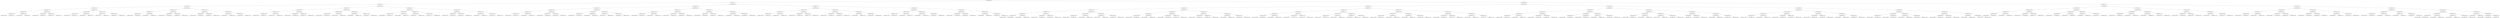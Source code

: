 digraph G{
1850789448 [label="Node{data=[5002, 5002]}"]
1850789448 -> 994411465
994411465 [label="Node{data=[4275, 4275]}"]
994411465 -> 2138486300
2138486300 [label="Node{data=[2372, 2372]}"]
2138486300 -> 1696228114
1696228114 [label="Node{data=[2283, 2283]}"]
1696228114 -> 231785335
231785335 [label="Node{data=[1915, 1915]}"]
231785335 -> 446448335
446448335 [label="Node{data=[1907, 1907]}"]
446448335 -> 1343275478
1343275478 [label="Node{data=[1903, 1903]}"]
1343275478 -> 1722034741
1722034741 [label="Node{data=[1547, 1547]}"]
1722034741 -> 1835308781
1835308781 [label="Node{data=[1239, 1239]}"]
1722034741 -> 362163124
362163124 [label="Node{data=[1551, 1551]}"]
1343275478 -> 1138640545
1138640545 [label="Node{data=[1905, 1905]}"]
1138640545 -> 74201453
74201453 [label="Node{data=[1904, 1904]}"]
1138640545 -> 1307972851
1307972851 [label="Node{data=[1906, 1906]}"]
446448335 -> 1771658610
1771658610 [label="Node{data=[1911, 1911]}"]
1771658610 -> 1489233326
1489233326 [label="Node{data=[1909, 1909]}"]
1489233326 -> 1023481994
1023481994 [label="Node{data=[1908, 1908]}"]
1489233326 -> 1085129301
1085129301 [label="Node{data=[1910, 1910]}"]
1771658610 -> 1677485567
1677485567 [label="Node{data=[1913, 1913]}"]
1677485567 -> 609551035
609551035 [label="Node{data=[1912, 1912]}"]
1677485567 -> 296066035
296066035 [label="Node{data=[1914, 1914]}"]
231785335 -> 1068784888
1068784888 [label="Node{data=[2275, 2275]}"]
1068784888 -> 1063720300
1063720300 [label="Node{data=[2193, 2193]}"]
1063720300 -> 858491105
858491105 [label="Node{data=[1920, 1920]}"]
858491105 -> 250410868
250410868 [label="Node{data=[1916, 1916]}"]
858491105 -> 321006029
321006029 [label="Node{data=[2176, 2176]}"]
1063720300 -> 350851760
350851760 [label="Node{data=[2273, 2273]}"]
350851760 -> 2078964812
2078964812 [label="Node{data=[2244, 2244]}"]
350851760 -> 307524370
307524370 [label="Node{data=[2274, 2274]}"]
1068784888 -> 272256212
272256212 [label="Node{data=[2279, 2279]}"]
272256212 -> 1209938033
1209938033 [label="Node{data=[2277, 2277]}"]
1209938033 -> 1614691618
1614691618 [label="Node{data=[2276, 2276]}"]
1209938033 -> 1371737812
1371737812 [label="Node{data=[2278, 2278]}"]
272256212 -> 333292756
333292756 [label="Node{data=[2281, 2281]}"]
333292756 -> 712610662
712610662 [label="Node{data=[2280, 2280]}"]
333292756 -> 1002404902
1002404902 [label="Node{data=[2282, 2282]}"]
1696228114 -> 1925410859
1925410859 [label="Node{data=[2333, 2333]}"]
1925410859 -> 205947299
205947299 [label="Node{data=[2291, 2291]}"]
205947299 -> 1791148526
1791148526 [label="Node{data=[2287, 2287]}"]
1791148526 -> 719118044
719118044 [label="Node{data=[2285, 2285]}"]
719118044 -> 1140306308
1140306308 [label="Node{data=[2284, 2284]}"]
719118044 -> 2072275904
2072275904 [label="Node{data=[2286, 2286]}"]
1791148526 -> 120920303
120920303 [label="Node{data=[2289, 2289]}"]
120920303 -> 1272122603
1272122603 [label="Node{data=[2288, 2288]}"]
120920303 -> 894893956
894893956 [label="Node{data=[2290, 2290]}"]
205947299 -> 1842628741
1842628741 [label="Node{data=[2295, 2295]}"]
1842628741 -> 1116329904
1116329904 [label="Node{data=[2293, 2293]}"]
1116329904 -> 292433758
292433758 [label="Node{data=[2292, 2292]}"]
1116329904 -> 323373096
323373096 [label="Node{data=[2294, 2294]}"]
1842628741 -> 1545190053
1545190053 [label="Node{data=[2331, 2331]}"]
1545190053 -> 1352778433
1352778433 [label="Node{data=[2296, 2296]}"]
1545190053 -> 810877780
810877780 [label="Node{data=[2332, 2332]}"]
1925410859 -> 292756094
292756094 [label="Node{data=[2341, 2341]}"]
292756094 -> 11425383
11425383 [label="Node{data=[2337, 2337]}"]
11425383 -> 1581726585
1581726585 [label="Node{data=[2335, 2335]}"]
1581726585 -> 1175505990
1175505990 [label="Node{data=[2334, 2334]}"]
1581726585 -> 1337564688
1337564688 [label="Node{data=[2336, 2336]}"]
11425383 -> 1029108974
1029108974 [label="Node{data=[2339, 2339]}"]
1029108974 -> 1512938702
1512938702 [label="Node{data=[2338, 2338]}"]
1029108974 -> 438241585
438241585 [label="Node{data=[2340, 2340]}"]
292756094 -> 425020796
425020796 [label="Node{data=[2345, 2345]}"]
425020796 -> 321792828
321792828 [label="Node{data=[2343, 2343]}"]
321792828 -> 626200187
626200187 [label="Node{data=[2342, 2342]}"]
321792828 -> 1197985121
1197985121 [label="Node{data=[2344, 2344]}"]
425020796 -> 1953121884
1953121884 [label="Node{data=[2347, 2347]}"]
1953121884 -> 377480230
377480230 [label="Node{data=[2346, 2346]}"]
1953121884 -> 727842884
727842884 [label="Node{data=[2371, 2371]}"]
2138486300 -> 1385684108
1385684108 [label="Node{data=[2562, 2562]}"]
1385684108 -> 1953048612
1953048612 [label="Node{data=[2456, 2456]}"]
1953048612 -> 492747867
492747867 [label="Node{data=[2380, 2380]}"]
492747867 -> 646311828
646311828 [label="Node{data=[2376, 2376]}"]
646311828 -> 1243227252
1243227252 [label="Node{data=[2374, 2374]}"]
1243227252 -> 2005867803
2005867803 [label="Node{data=[2373, 2373]}"]
1243227252 -> 526109653
526109653 [label="Node{data=[2375, 2375]}"]
646311828 -> 380337893
380337893 [label="Node{data=[2378, 2378]}"]
380337893 -> 227131840
227131840 [label="Node{data=[2377, 2377]}"]
380337893 -> 48325295
48325295 [label="Node{data=[2379, 2379]}"]
492747867 -> 1126499397
1126499397 [label="Node{data=[2384, 2384]}"]
1126499397 -> 238294674
238294674 [label="Node{data=[2382, 2382]}"]
238294674 -> 1307590997
1307590997 [label="Node{data=[2381, 2381]}"]
238294674 -> 1141749342
1141749342 [label="Node{data=[2383, 2383]}"]
1126499397 -> 803308982
803308982 [label="Node{data=[2435, 2435]}"]
803308982 -> 21988958
21988958 [label="Node{data=[2419, 2419]}"]
803308982 -> 1325045195
1325045195 [label="Node{data=[2440, 2440]}"]
1953048612 -> 1743545612
1743545612 [label="Node{data=[2464, 2464]}"]
1743545612 -> 1141080178
1141080178 [label="Node{data=[2460, 2460]}"]
1141080178 -> 956535770
956535770 [label="Node{data=[2458, 2458]}"]
956535770 -> 600645116
600645116 [label="Node{data=[2457, 2457]}"]
956535770 -> 663607436
663607436 [label="Node{data=[2459, 2459]}"]
1141080178 -> 2136333343
2136333343 [label="Node{data=[2462, 2462]}"]
2136333343 -> 1517096300
1517096300 [label="Node{data=[2461, 2461]}"]
2136333343 -> 285526304
285526304 [label="Node{data=[2463, 2463]}"]
1743545612 -> 1485056564
1485056564 [label="Node{data=[2468, 2468]}"]
1485056564 -> 165720095
165720095 [label="Node{data=[2466, 2466]}"]
165720095 -> 995412514
995412514 [label="Node{data=[2465, 2465]}"]
165720095 -> 212748705
212748705 [label="Node{data=[2467, 2467]}"]
1485056564 -> 1963067274
1963067274 [label="Node{data=[2471, 2471]}"]
1963067274 -> 2045653373
2045653373 [label="Node{data=[2469, 2469]}"]
1963067274 -> 1685512632
1685512632 [label="Node{data=[2538, 2538]}"]
1385684108 -> 443244502
443244502 [label="Node{data=[4140, 4140]}"]
443244502 -> 2142254406
2142254406 [label="Node{data=[2706, 2706]}"]
2142254406 -> 2011010580
2011010580 [label="Node{data=[2702, 2702]}"]
2011010580 -> 620089974
620089974 [label="Node{data=[2700, 2700]}"]
620089974 -> 1679867089
1679867089 [label="Node{data=[2699, 2699]}"]
620089974 -> 440712982
440712982 [label="Node{data=[2701, 2701]}"]
2011010580 -> 20117372
20117372 [label="Node{data=[2704, 2704]}"]
20117372 -> 190767950
190767950 [label="Node{data=[2703, 2703]}"]
20117372 -> 1786314944
1786314944 [label="Node{data=[2705, 2705]}"]
2142254406 -> 1434107542
1434107542 [label="Node{data=[2710, 2710]}"]
1434107542 -> 1139096146
1139096146 [label="Node{data=[2708, 2708]}"]
1139096146 -> 1071511027
1071511027 [label="Node{data=[2707, 2707]}"]
1139096146 -> 486579656
486579656 [label="Node{data=[2709, 2709]}"]
1434107542 -> 495853296
495853296 [label="Node{data=[3932, 3932]}"]
495853296 -> 2001961145
2001961145 [label="Node{data=[2711, 2711]}"]
495853296 -> 661750221
661750221 [label="Node{data=[3955, 3955]}"]
443244502 -> 1049011766
1049011766 [label="Node{data=[4267, 4267]}"]
1049011766 -> 1402099336
1402099336 [label="Node{data=[4263, 4263]}"]
1402099336 -> 951013899
951013899 [label="Node{data=[4261, 4261]}"]
951013899 -> 335270714
335270714 [label="Node{data=[4151, 4151]}"]
951013899 -> 415719525
415719525 [label="Node{data=[4262, 4262]}"]
1402099336 -> 1503679459
1503679459 [label="Node{data=[4265, 4265]}"]
1503679459 -> 459107798
459107798 [label="Node{data=[4264, 4264]}"]
1503679459 -> 1450319748
1450319748 [label="Node{data=[4266, 4266]}"]
1049011766 -> 1972734311
1972734311 [label="Node{data=[4271, 4271]}"]
1972734311 -> 787604349
787604349 [label="Node{data=[4269, 4269]}"]
787604349 -> 1588730024
1588730024 [label="Node{data=[4268, 4268]}"]
787604349 -> 410694341
410694341 [label="Node{data=[4270, 4270]}"]
1972734311 -> 1107152412
1107152412 [label="Node{data=[4273, 4273]}"]
1107152412 -> 1614165845
1614165845 [label="Node{data=[4272, 4272]}"]
1107152412 -> 772736163
772736163 [label="Node{data=[4274, 4274]}"]
994411465 -> 1672374077
1672374077 [label="Node{data=[4869, 4869]}"]
1672374077 -> 1275910266
1275910266 [label="Node{data=[4560, 4560]}"]
1275910266 -> 500290097
500290097 [label="Node{data=[4343, 4343]}"]
500290097 -> 1261303604
1261303604 [label="Node{data=[4290, 4290]}"]
1261303604 -> 1529538275
1529538275 [label="Node{data=[4279, 4279]}"]
1529538275 -> 1901017844
1901017844 [label="Node{data=[4277, 4277]}"]
1901017844 -> 1646014134
1646014134 [label="Node{data=[4276, 4276]}"]
1901017844 -> 1185735062
1185735062 [label="Node{data=[4278, 4278]}"]
1529538275 -> 1245514334
1245514334 [label="Node{data=[4281, 4281]}"]
1245514334 -> 1118638455
1118638455 [label="Node{data=[4280, 4280]}"]
1245514334 -> 1095237130
1095237130 [label="Node{data=[4282, 4282]}"]
1261303604 -> 1623590885
1623590885 [label="Node{data=[4339, 4339]}"]
1623590885 -> 1116446297
1116446297 [label="Node{data=[4337, 4337]}"]
1116446297 -> 1745295830
1745295830 [label="Node{data=[4336, 4336]}"]
1116446297 -> 382606706
382606706 [label="Node{data=[4338, 4338]}"]
1623590885 -> 1181210977
1181210977 [label="Node{data=[4341, 4341]}"]
1181210977 -> 1476456098
1476456098 [label="Node{data=[4340, 4340]}"]
1181210977 -> 135894493
135894493 [label="Node{data=[4342, 4342]}"]
500290097 -> 1859796001
1859796001 [label="Node{data=[4350, 4350]}"]
1859796001 -> 378428490
378428490 [label="Node{data=[4347, 4347]}"]
378428490 -> 1227150791
1227150791 [label="Node{data=[4345, 4345]}"]
1227150791 -> 223807043
223807043 [label="Node{data=[4344, 4344]}"]
1227150791 -> 844302588
844302588 [label="Node{data=[4346, 4346]}"]
378428490 -> 1448832752
1448832752 [label="Node{data=[4349, 4349]}"]
1448832752 -> 960365329
960365329 [label="Node{data=[4348, 4348]}"]
1448832752 -> 216952683
216952683 [label="Node{data=[4350, 4350]}"]
1859796001 -> 642814690
642814690 [label="Node{data=[4352, 4352]}"]
642814690 -> 737231926
737231926 [label="Node{data=[4351, 4351]}"]
737231926 -> 1654582482
1654582482 [label="Node{data=[4351, 4351]}"]
737231926 -> 494158557
494158557 [label="Node{data=[4352, 4352]}"]
642814690 -> 1066468371
1066468371 [label="Node{data=[4404, 4404]}"]
1066468371 -> 518006563
518006563 [label="Node{data=[4353, 4353]}"]
1066468371 -> 193835089
193835089 [label="Node{data=[4405, 4405]}"]
1275910266 -> 877689175
877689175 [label="Node{data=[4805, 4805]}"]
877689175 -> 55984722
55984722 [label="Node{data=[4797, 4797]}"]
55984722 -> 470852644
470852644 [label="Node{data=[4793, 4793]}"]
470852644 -> 2054783183
2054783183 [label="Node{data=[4791, 4791]}"]
2054783183 -> 1305789462
1305789462 [label="Node{data=[4656, 4656]}"]
2054783183 -> 2082556716
2082556716 [label="Node{data=[4792, 4792]}"]
470852644 -> 1695150344
1695150344 [label="Node{data=[4795, 4795]}"]
1695150344 -> 1396734622
1396734622 [label="Node{data=[4794, 4794]}"]
1695150344 -> 954200212
954200212 [label="Node{data=[4796, 4796]}"]
55984722 -> 1322361992
1322361992 [label="Node{data=[4801, 4801]}"]
1322361992 -> 1685757419
1685757419 [label="Node{data=[4799, 4799]}"]
1685757419 -> 884903792
884903792 [label="Node{data=[4798, 4798]}"]
1685757419 -> 1931641379
1931641379 [label="Node{data=[4800, 4800]}"]
1322361992 -> 806653227
806653227 [label="Node{data=[4803, 4803]}"]
806653227 -> 3267335
3267335 [label="Node{data=[4802, 4802]}"]
806653227 -> 1077150078
1077150078 [label="Node{data=[4804, 4804]}"]
877689175 -> 669032641
669032641 [label="Node{data=[4861, 4861]}"]
669032641 -> 856235203
856235203 [label="Node{data=[4809, 4809]}"]
856235203 -> 1039011910
1039011910 [label="Node{data=[4807, 4807]}"]
1039011910 -> 1563548020
1563548020 [label="Node{data=[4806, 4806]}"]
1039011910 -> 2138410171
2138410171 [label="Node{data=[4808, 4808]}"]
856235203 -> 81881234
81881234 [label="Node{data=[4811, 4811]}"]
81881234 -> 1237329000
1237329000 [label="Node{data=[4810, 4810]}"]
81881234 -> 443133533
443133533 [label="Node{data=[4812, 4812]}"]
669032641 -> 1235937791
1235937791 [label="Node{data=[4865, 4865]}"]
1235937791 -> 1174449568
1174449568 [label="Node{data=[4863, 4863]}"]
1174449568 -> 246100588
246100588 [label="Node{data=[4862, 4862]}"]
1174449568 -> 1508343458
1508343458 [label="Node{data=[4864, 4864]}"]
1235937791 -> 1201443184
1201443184 [label="Node{data=[4867, 4867]}"]
1201443184 -> 70408590
70408590 [label="Node{data=[4866, 4866]}"]
1201443184 -> 1407001398
1407001398 [label="Node{data=[4868, 4868]}"]
1672374077 -> 825054593
825054593 [label="Node{data=[4970, 4970]}"]
825054593 -> 312034757
312034757 [label="Node{data=[4920, 4920]}"]
312034757 -> 74551345
74551345 [label="Node{data=[4877, 4877]}"]
74551345 -> 1041221402
1041221402 [label="Node{data=[4873, 4873]}"]
1041221402 -> 1700072455
1700072455 [label="Node{data=[4871, 4871]}"]
1700072455 -> 1027267077
1027267077 [label="Node{data=[4870, 4870]}"]
1700072455 -> 893527435
893527435 [label="Node{data=[4872, 4872]}"]
1041221402 -> 1974797102
1974797102 [label="Node{data=[4875, 4875]}"]
1974797102 -> 944577707
944577707 [label="Node{data=[4874, 4874]}"]
1974797102 -> 1405879125
1405879125 [label="Node{data=[4876, 4876]}"]
74551345 -> 2005277402
2005277402 [label="Node{data=[4916, 4916]}"]
2005277402 -> 712493943
712493943 [label="Node{data=[4914, 4914]}"]
712493943 -> 2056200918
2056200918 [label="Node{data=[4878, 4878]}"]
712493943 -> 1231704185
1231704185 [label="Node{data=[4915, 4915]}"]
2005277402 -> 243123012
243123012 [label="Node{data=[4918, 4918]}"]
243123012 -> 449158543
449158543 [label="Node{data=[4917, 4917]}"]
243123012 -> 425690515
425690515 [label="Node{data=[4919, 4919]}"]
312034757 -> 44951385
44951385 [label="Node{data=[4928, 4928]}"]
44951385 -> 1646949291
1646949291 [label="Node{data=[4924, 4924]}"]
1646949291 -> 1421194116
1421194116 [label="Node{data=[4922, 4922]}"]
1421194116 -> 832817052
832817052 [label="Node{data=[4921, 4921]}"]
1421194116 -> 1557752286
1557752286 [label="Node{data=[4923, 4923]}"]
1646949291 -> 1835007685
1835007685 [label="Node{data=[4926, 4926]}"]
1835007685 -> 336546169
336546169 [label="Node{data=[4925, 4925]}"]
1835007685 -> 994046787
994046787 [label="Node{data=[4927, 4927]}"]
44951385 -> 742386275
742386275 [label="Node{data=[4932, 4932]}"]
742386275 -> 1040486647
1040486647 [label="Node{data=[4930, 4930]}"]
1040486647 -> 1345209039
1345209039 [label="Node{data=[4929, 4929]}"]
1040486647 -> 349116002
349116002 [label="Node{data=[4931, 4931]}"]
742386275 -> 1198561898
1198561898 [label="Node{data=[4968, 4968]}"]
1198561898 -> 1567177051
1567177051 [label="Node{data=[4933, 4933]}"]
1198561898 -> 2146639875
2146639875 [label="Node{data=[4969, 4969]}"]
825054593 -> 325277081
325277081 [label="Node{data=[4986, 4986]}"]
325277081 -> 1342385749
1342385749 [label="Node{data=[4978, 4978]}"]
1342385749 -> 1144284911
1144284911 [label="Node{data=[4974, 4974]}"]
1144284911 -> 572634450
572634450 [label="Node{data=[4972, 4972]}"]
572634450 -> 728228626
728228626 [label="Node{data=[4971, 4971]}"]
572634450 -> 1650393517
1650393517 [label="Node{data=[4973, 4973]}"]
1144284911 -> 87752727
87752727 [label="Node{data=[4976, 4976]}"]
87752727 -> 715112135
715112135 [label="Node{data=[4975, 4975]}"]
87752727 -> 1047832565
1047832565 [label="Node{data=[4977, 4977]}"]
1342385749 -> 607951871
607951871 [label="Node{data=[4982, 4982]}"]
607951871 -> 2035948759
2035948759 [label="Node{data=[4980, 4980]}"]
2035948759 -> 778370237
778370237 [label="Node{data=[4979, 4979]}"]
2035948759 -> 901037451
901037451 [label="Node{data=[4981, 4981]}"]
607951871 -> 1972841377
1972841377 [label="Node{data=[4984, 4984]}"]
1972841377 -> 1552039264
1552039264 [label="Node{data=[4983, 4983]}"]
1972841377 -> 1426764633
1426764633 [label="Node{data=[4985, 4985]}"]
325277081 -> 1161958550
1161958550 [label="Node{data=[4994, 4994]}"]
1161958550 -> 155510204
155510204 [label="Node{data=[4990, 4990]}"]
155510204 -> 1155576009
1155576009 [label="Node{data=[4988, 4988]}"]
1155576009 -> 1156596599
1156596599 [label="Node{data=[4987, 4987]}"]
1155576009 -> 297994715
297994715 [label="Node{data=[4989, 4989]}"]
155510204 -> 1065645914
1065645914 [label="Node{data=[4992, 4992]}"]
1065645914 -> 2116288155
2116288155 [label="Node{data=[4991, 4991]}"]
1065645914 -> 940499411
940499411 [label="Node{data=[4993, 4993]}"]
1161958550 -> 822782680
822782680 [label="Node{data=[4998, 4998]}"]
822782680 -> 765998340
765998340 [label="Node{data=[4996, 4996]}"]
765998340 -> 1277088012
1277088012 [label="Node{data=[4995, 4995]}"]
765998340 -> 64074021
64074021 [label="Node{data=[4997, 4997]}"]
822782680 -> 1743357933
1743357933 [label="Node{data=[5000, 5000]}"]
1743357933 -> 184917505
184917505 [label="Node{data=[4999, 4999]}"]
1743357933 -> 833202396
833202396 [label="Node{data=[5001, 5001]}"]
1850789448 -> 1065320277
1065320277 [label="Node{data=[6638, 6638]}"]
1065320277 -> 344080824
344080824 [label="Node{data=[5218, 5218]}"]
344080824 -> 869277887
869277887 [label="Node{data=[5089, 5089]}"]
869277887 -> 1338216785
1338216785 [label="Node{data=[5057, 5057]}"]
1338216785 -> 193120811
193120811 [label="Node{data=[5018, 5018]}"]
193120811 -> 218879330
218879330 [label="Node{data=[5010, 5010]}"]
218879330 -> 1072482724
1072482724 [label="Node{data=[5006, 5006]}"]
1072482724 -> 1828097553
1828097553 [label="Node{data=[5004, 5004]}"]
1828097553 -> 1907937846
1907937846 [label="Node{data=[5003, 5003]}"]
1828097553 -> 583776678
583776678 [label="Node{data=[5005, 5005]}"]
1072482724 -> 2075387314
2075387314 [label="Node{data=[5008, 5008]}"]
2075387314 -> 594373331
594373331 [label="Node{data=[5007, 5007]}"]
2075387314 -> 351479274
351479274 [label="Node{data=[5009, 5009]}"]
218879330 -> 1795864667
1795864667 [label="Node{data=[5014, 5014]}"]
1795864667 -> 259022589
259022589 [label="Node{data=[5012, 5012]}"]
259022589 -> 1191413298
1191413298 [label="Node{data=[5011, 5011]}"]
259022589 -> 1255290701
1255290701 [label="Node{data=[5013, 5013]}"]
1795864667 -> 1948550700
1948550700 [label="Node{data=[5016, 5016]}"]
1948550700 -> 2041489891
2041489891 [label="Node{data=[5015, 5015]}"]
1948550700 -> 575116018
575116018 [label="Node{data=[5017, 5017]}"]
193120811 -> 2037686696
2037686696 [label="Node{data=[5026, 5026]}"]
2037686696 -> 699489612
699489612 [label="Node{data=[5022, 5022]}"]
699489612 -> 635181096
635181096 [label="Node{data=[5020, 5020]}"]
635181096 -> 991088227
991088227 [label="Node{data=[5019, 5019]}"]
635181096 -> 1740067144
1740067144 [label="Node{data=[5021, 5021]}"]
699489612 -> 1154427855
1154427855 [label="Node{data=[5024, 5024]}"]
1154427855 -> 18314790
18314790 [label="Node{data=[5023, 5023]}"]
1154427855 -> 752599473
752599473 [label="Node{data=[5025, 5025]}"]
2037686696 -> 1908144243
1908144243 [label="Node{data=[5030, 5030]}"]
1908144243 -> 1284973784
1284973784 [label="Node{data=[5028, 5028]}"]
1284973784 -> 1988873514
1988873514 [label="Node{data=[5027, 5027]}"]
1284973784 -> 70208515
70208515 [label="Node{data=[5029, 5029]}"]
1908144243 -> 712590485
712590485 [label="Node{data=[5055, 5055]}"]
712590485 -> 1597834470
1597834470 [label="Node{data=[5031, 5031]}"]
712590485 -> 2004316342
2004316342 [label="Node{data=[5056, 5056]}"]
1338216785 -> 164001039
164001039 [label="Node{data=[5073, 5073]}"]
164001039 -> 1778107726
1778107726 [label="Node{data=[5065, 5065]}"]
1778107726 -> 1582753443
1582753443 [label="Node{data=[5061, 5061]}"]
1582753443 -> 317247263
317247263 [label="Node{data=[5059, 5059]}"]
317247263 -> 683458112
683458112 [label="Node{data=[5058, 5058]}"]
317247263 -> 534433708
534433708 [label="Node{data=[5060, 5060]}"]
1582753443 -> 1993363722
1993363722 [label="Node{data=[5063, 5063]}"]
1993363722 -> 580188408
580188408 [label="Node{data=[5062, 5062]}"]
1993363722 -> 1872174164
1872174164 [label="Node{data=[5064, 5064]}"]
1778107726 -> 653855141
653855141 [label="Node{data=[5069, 5069]}"]
653855141 -> 1381323889
1381323889 [label="Node{data=[5067, 5067]}"]
1381323889 -> 1459824123
1459824123 [label="Node{data=[5066, 5066]}"]
1381323889 -> 2225907
2225907 [label="Node{data=[5068, 5068]}"]
653855141 -> 1853584243
1853584243 [label="Node{data=[5071, 5071]}"]
1853584243 -> 385176593
385176593 [label="Node{data=[5070, 5070]}"]
1853584243 -> 1477937097
1477937097 [label="Node{data=[5072, 5072]}"]
164001039 -> 1460560982
1460560982 [label="Node{data=[5081, 5081]}"]
1460560982 -> 1650156847
1650156847 [label="Node{data=[5077, 5077]}"]
1650156847 -> 1588785321
1588785321 [label="Node{data=[5075, 5075]}"]
1588785321 -> 989797753
989797753 [label="Node{data=[5074, 5074]}"]
1588785321 -> 519561892
519561892 [label="Node{data=[5076, 5076]}"]
1650156847 -> 666668616
666668616 [label="Node{data=[5079, 5079]}"]
666668616 -> 1849820590
1849820590 [label="Node{data=[5078, 5078]}"]
666668616 -> 747952586
747952586 [label="Node{data=[5080, 5080]}"]
1460560982 -> 232258622
232258622 [label="Node{data=[5085, 5085]}"]
232258622 -> 1322970370
1322970370 [label="Node{data=[5083, 5083]}"]
1322970370 -> 810286594
810286594 [label="Node{data=[5082, 5082]}"]
1322970370 -> 983251784
983251784 [label="Node{data=[5084, 5084]}"]
232258622 -> 144639529
144639529 [label="Node{data=[5087, 5087]}"]
144639529 -> 297027781
297027781 [label="Node{data=[5086, 5086]}"]
144639529 -> 2128613151
2128613151 [label="Node{data=[5088, 5088]}"]
869277887 -> 490879728
490879728 [label="Node{data=[5130, 5130]}"]
490879728 -> 1830603071
1830603071 [label="Node{data=[5116, 5116]}"]
1830603071 -> 1591563833
1591563833 [label="Node{data=[5105, 5105]}"]
1591563833 -> 540750346
540750346 [label="Node{data=[5093, 5093]}"]
540750346 -> 740432199
740432199 [label="Node{data=[5091, 5091]}"]
740432199 -> 670853325
670853325 [label="Node{data=[5090, 5090]}"]
740432199 -> 321166997
321166997 [label="Node{data=[5092, 5092]}"]
540750346 -> 1786135961
1786135961 [label="Node{data=[5095, 5095]}"]
1786135961 -> 1445102001
1445102001 [label="Node{data=[5094, 5094]}"]
1786135961 -> 308027832
308027832 [label="Node{data=[5096, 5096]}"]
1591563833 -> 624674128
624674128 [label="Node{data=[5112, 5112]}"]
624674128 -> 2109277923
2109277923 [label="Node{data=[5110, 5110]}"]
2109277923 -> 1062481900
1062481900 [label="Node{data=[5109, 5109]}"]
2109277923 -> 1291225183
1291225183 [label="Node{data=[5111, 5111]}"]
624674128 -> 933025236
933025236 [label="Node{data=[5114, 5114]}"]
933025236 -> 44516314
44516314 [label="Node{data=[5113, 5113]}"]
933025236 -> 479344429
479344429 [label="Node{data=[5115, 5115]}"]
1830603071 -> 1692328080
1692328080 [label="Node{data=[5124, 5124]}"]
1692328080 -> 893234090
893234090 [label="Node{data=[5120, 5120]}"]
893234090 -> 222074692
222074692 [label="Node{data=[5118, 5118]}"]
222074692 -> 1761937
1761937 [label="Node{data=[5117, 5117]}"]
222074692 -> 324229218
324229218 [label="Node{data=[5119, 5119]}"]
893234090 -> 1265357145
1265357145 [label="Node{data=[5122, 5122]}"]
1265357145 -> 570751431
570751431 [label="Node{data=[5121, 5121]}"]
1265357145 -> 1977457020
1977457020 [label="Node{data=[5123, 5123]}"]
1692328080 -> 2084855789
2084855789 [label="Node{data=[5128, 5128]}"]
2084855789 -> 1764800549
1764800549 [label="Node{data=[5126, 5126]}"]
1764800549 -> 1828699653
1828699653 [label="Node{data=[5125, 5125]}"]
1764800549 -> 1978719391
1978719391 [label="Node{data=[5127, 5127]}"]
2084855789 -> 731209467
731209467 [label="Node{data=[5129, 5129]}"]
731209467 -> 1200106044
1200106044 [label="Node{data=[5130, 5130]}"]
490879728 -> 1444330334
1444330334 [label="Node{data=[5202, 5202]}"]
1444330334 -> 636588327
636588327 [label="Node{data=[5194, 5194]}"]
636588327 -> 613577188
613577188 [label="Node{data=[5190, 5190]}"]
613577188 -> 575497856
575497856 [label="Node{data=[5132, 5132]}"]
575497856 -> 1105389020
1105389020 [label="Node{data=[5131, 5131]}"]
575497856 -> 1748188270
1748188270 [label="Node{data=[5163, 5163]}"]
613577188 -> 1603890653
1603890653 [label="Node{data=[5192, 5192]}"]
1603890653 -> 380205512
380205512 [label="Node{data=[5191, 5191]}"]
1603890653 -> 1077129924
1077129924 [label="Node{data=[5193, 5193]}"]
636588327 -> 831661792
831661792 [label="Node{data=[5198, 5198]}"]
831661792 -> 636572298
636572298 [label="Node{data=[5196, 5196]}"]
636572298 -> 2026576069
2026576069 [label="Node{data=[5195, 5195]}"]
636572298 -> 632500362
632500362 [label="Node{data=[5197, 5197]}"]
831661792 -> 95860730
95860730 [label="Node{data=[5200, 5200]}"]
95860730 -> 721207492
721207492 [label="Node{data=[5199, 5199]}"]
95860730 -> 173140078
173140078 [label="Node{data=[5201, 5201]}"]
1444330334 -> 920305358
920305358 [label="Node{data=[5210, 5210]}"]
920305358 -> 115590792
115590792 [label="Node{data=[5206, 5206]}"]
115590792 -> 1247136880
1247136880 [label="Node{data=[5204, 5204]}"]
1247136880 -> 1338138572
1338138572 [label="Node{data=[5203, 5203]}"]
1247136880 -> 747484212
747484212 [label="Node{data=[5205, 5205]}"]
115590792 -> 885186731
885186731 [label="Node{data=[5208, 5208]}"]
885186731 -> 1351650319
1351650319 [label="Node{data=[5207, 5207]}"]
885186731 -> 233936366
233936366 [label="Node{data=[5209, 5209]}"]
920305358 -> 1285340272
1285340272 [label="Node{data=[5214, 5214]}"]
1285340272 -> 1878579952
1878579952 [label="Node{data=[5212, 5212]}"]
1878579952 -> 995939316
995939316 [label="Node{data=[5211, 5211]}"]
1878579952 -> 973303700
973303700 [label="Node{data=[5213, 5213]}"]
1285340272 -> 324348824
324348824 [label="Node{data=[5216, 5216]}"]
324348824 -> 986930264
986930264 [label="Node{data=[5215, 5215]}"]
324348824 -> 1741552517
1741552517 [label="Node{data=[5217, 5217]}"]
344080824 -> 1184057127
1184057127 [label="Node{data=[6510, 6510]}"]
1184057127 -> 2082516358
2082516358 [label="Node{data=[6238, 6238]}"]
2082516358 -> 1546723270
1546723270 [label="Node{data=[5582, 5582]}"]
1546723270 -> 1411958294
1411958294 [label="Node{data=[5226, 5226]}"]
1411958294 -> 140380619
140380619 [label="Node{data=[5222, 5222]}"]
140380619 -> 1911282139
1911282139 [label="Node{data=[5220, 5220]}"]
1911282139 -> 628107023
628107023 [label="Node{data=[5219, 5219]}"]
1911282139 -> 939154881
939154881 [label="Node{data=[5221, 5221]}"]
140380619 -> 1326586532
1326586532 [label="Node{data=[5224, 5224]}"]
1326586532 -> 1620584348
1620584348 [label="Node{data=[5223, 5223]}"]
1326586532 -> 1156857055
1156857055 [label="Node{data=[5225, 5225]}"]
1411958294 -> 554005973
554005973 [label="Node{data=[5529, 5529]}"]
554005973 -> 2124258411
2124258411 [label="Node{data=[5290, 5290]}"]
2124258411 -> 1603854563
1603854563 [label="Node{data=[5289, 5289]}"]
2124258411 -> 980368651
980368651 [label="Node{data=[5525, 5525]}"]
554005973 -> 810441806
810441806 [label="Node{data=[5580, 5580]}"]
810441806 -> 572711144
572711144 [label="Node{data=[5555, 5555]}"]
810441806 -> 975537079
975537079 [label="Node{data=[5581, 5581]}"]
1546723270 -> 2036430493
2036430493 [label="Node{data=[5590, 5590]}"]
2036430493 -> 999291347
999291347 [label="Node{data=[5586, 5586]}"]
999291347 -> 245332970
245332970 [label="Node{data=[5584, 5584]}"]
245332970 -> 405895605
405895605 [label="Node{data=[5583, 5583]}"]
245332970 -> 1788223920
1788223920 [label="Node{data=[5585, 5585]}"]
999291347 -> 781392976
781392976 [label="Node{data=[5588, 5588]}"]
781392976 -> 1529242179
1529242179 [label="Node{data=[5587, 5587]}"]
781392976 -> 1221149763
1221149763 [label="Node{data=[5589, 5589]}"]
2036430493 -> 319387467
319387467 [label="Node{data=[5878, 5878]}"]
319387467 -> 625907942
625907942 [label="Node{data=[5747, 5747]}"]
625907942 -> 1293079158
1293079158 [label="Node{data=[5591, 5591]}"]
625907942 -> 1341877451
1341877451 [label="Node{data=[5846, 5846]}"]
319387467 -> 386988368
386988368 [label="Node{data=[6236, 6236]}"]
386988368 -> 1187568380
1187568380 [label="Node{data=[6235, 6235]}"]
386988368 -> 496120113
496120113 [label="Node{data=[6237, 6237]}"]
2082516358 -> 161188732
161188732 [label="Node{data=[6496, 6496]}"]
161188732 -> 433138022
433138022 [label="Node{data=[6246, 6246]}"]
433138022 -> 432938906
432938906 [label="Node{data=[6242, 6242]}"]
432938906 -> 366587435
366587435 [label="Node{data=[6240, 6240]}"]
366587435 -> 1087117191
1087117191 [label="Node{data=[6239, 6239]}"]
366587435 -> 1346804961
1346804961 [label="Node{data=[6241, 6241]}"]
432938906 -> 966618044
966618044 [label="Node{data=[6244, 6244]}"]
966618044 -> 1634542162
1634542162 [label="Node{data=[6243, 6243]}"]
966618044 -> 1094541783
1094541783 [label="Node{data=[6245, 6245]}"]
433138022 -> 637029509
637029509 [label="Node{data=[6492, 6492]}"]
637029509 -> 2003440397
2003440397 [label="Node{data=[6456, 6456]}"]
2003440397 -> 2141044736
2141044736 [label="Node{data=[6247, 6247]}"]
2003440397 -> 1434723837
1434723837 [label="Node{data=[6491, 6491]}"]
637029509 -> 847239084
847239084 [label="Node{data=[6494, 6494]}"]
847239084 -> 355096725
355096725 [label="Node{data=[6493, 6493]}"]
847239084 -> 69605360
69605360 [label="Node{data=[6495, 6495]}"]
161188732 -> 1895395652
1895395652 [label="Node{data=[6502, 6502]}"]
1895395652 -> 1022822976
1022822976 [label="Node{data=[6499, 6499]}"]
1022822976 -> 2078147515
2078147515 [label="Node{data=[6498, 6498]}"]
2078147515 -> 1332937383
1332937383 [label="Node{data=[6497, 6497]}"]
1022822976 -> 1958422876
1958422876 [label="Node{data=[6500, 6500]}"]
1958422876 -> 1880791169
1880791169 [label="Node{data=[6500, 6500]}"]
1958422876 -> 2069012194
2069012194 [label="Node{data=[6501, 6501]}"]
1895395652 -> 753126677
753126677 [label="Node{data=[6506, 6506]}"]
753126677 -> 20963356
20963356 [label="Node{data=[6504, 6504]}"]
20963356 -> 633716266
633716266 [label="Node{data=[6503, 6503]}"]
20963356 -> 1250918910
1250918910 [label="Node{data=[6505, 6505]}"]
753126677 -> 2025219807
2025219807 [label="Node{data=[6508, 6508]}"]
2025219807 -> 116868821
116868821 [label="Node{data=[6507, 6507]}"]
2025219807 -> 239832271
239832271 [label="Node{data=[6509, 6509]}"]
1184057127 -> 956136585
956136585 [label="Node{data=[6542, 6542]}"]
956136585 -> 1932944855
1932944855 [label="Node{data=[6526, 6526]}"]
1932944855 -> 1338721418
1338721418 [label="Node{data=[6518, 6518]}"]
1338721418 -> 498373704
498373704 [label="Node{data=[6514, 6514]}"]
498373704 -> 1316928067
1316928067 [label="Node{data=[6512, 6512]}"]
1316928067 -> 245786246
245786246 [label="Node{data=[6511, 6511]}"]
1316928067 -> 459054284
459054284 [label="Node{data=[6513, 6513]}"]
498373704 -> 586374459
586374459 [label="Node{data=[6516, 6516]}"]
586374459 -> 426002308
426002308 [label="Node{data=[6515, 6515]}"]
586374459 -> 617320568
617320568 [label="Node{data=[6517, 6517]}"]
1338721418 -> 1536082641
1536082641 [label="Node{data=[6522, 6522]}"]
1536082641 -> 1672238622
1672238622 [label="Node{data=[6520, 6520]}"]
1672238622 -> 1481598344
1481598344 [label="Node{data=[6519, 6519]}"]
1672238622 -> 553608873
553608873 [label="Node{data=[6521, 6521]}"]
1536082641 -> 222998573
222998573 [label="Node{data=[6524, 6524]}"]
222998573 -> 207031100
207031100 [label="Node{data=[6523, 6523]}"]
222998573 -> 798444571
798444571 [label="Node{data=[6525, 6525]}"]
1932944855 -> 1954987374
1954987374 [label="Node{data=[6534, 6534]}"]
1954987374 -> 739614731
739614731 [label="Node{data=[6530, 6530]}"]
739614731 -> 414138462
414138462 [label="Node{data=[6528, 6528]}"]
414138462 -> 223162564
223162564 [label="Node{data=[6527, 6527]}"]
414138462 -> 1281458638
1281458638 [label="Node{data=[6529, 6529]}"]
739614731 -> 1307932081
1307932081 [label="Node{data=[6532, 6532]}"]
1307932081 -> 800743905
800743905 [label="Node{data=[6531, 6531]}"]
1307932081 -> 1268101058
1268101058 [label="Node{data=[6533, 6533]}"]
1954987374 -> 188364943
188364943 [label="Node{data=[6538, 6538]}"]
188364943 -> 1837403300
1837403300 [label="Node{data=[6536, 6536]}"]
1837403300 -> 290282908
290282908 [label="Node{data=[6535, 6535]}"]
1837403300 -> 2000686024
2000686024 [label="Node{data=[6537, 6537]}"]
188364943 -> 769960943
769960943 [label="Node{data=[6540, 6540]}"]
769960943 -> 1682764635
1682764635 [label="Node{data=[6539, 6539]}"]
769960943 -> 529986547
529986547 [label="Node{data=[6541, 6541]}"]
956136585 -> 1753200002
1753200002 [label="Node{data=[6558, 6558]}"]
1753200002 -> 1615646897
1615646897 [label="Node{data=[6550, 6550]}"]
1615646897 -> 1662595528
1662595528 [label="Node{data=[6546, 6546]}"]
1662595528 -> 1261985587
1261985587 [label="Node{data=[6544, 6544]}"]
1261985587 -> 1585324147
1585324147 [label="Node{data=[6543, 6543]}"]
1261985587 -> 1479649877
1479649877 [label="Node{data=[6545, 6545]}"]
1662595528 -> 1913407466
1913407466 [label="Node{data=[6548, 6548]}"]
1913407466 -> 2068078431
2068078431 [label="Node{data=[6547, 6547]}"]
1913407466 -> 1410766332
1410766332 [label="Node{data=[6549, 6549]}"]
1615646897 -> 27328041
27328041 [label="Node{data=[6554, 6554]}"]
27328041 -> 285461216
285461216 [label="Node{data=[6552, 6552]}"]
285461216 -> 1222955320
1222955320 [label="Node{data=[6551, 6551]}"]
285461216 -> 683480237
683480237 [label="Node{data=[6553, 6553]}"]
27328041 -> 778757669
778757669 [label="Node{data=[6556, 6556]}"]
778757669 -> 556891586
556891586 [label="Node{data=[6555, 6555]}"]
778757669 -> 1328678349
1328678349 [label="Node{data=[6557, 6557]}"]
1753200002 -> 258631930
258631930 [label="Node{data=[6566, 6566]}"]
258631930 -> 1984494844
1984494844 [label="Node{data=[6562, 6562]}"]
1984494844 -> 1547518106
1547518106 [label="Node{data=[6560, 6560]}"]
1547518106 -> 66988733
66988733 [label="Node{data=[6559, 6559]}"]
1547518106 -> 1603256192
1603256192 [label="Node{data=[6561, 6561]}"]
1984494844 -> 1846609809
1846609809 [label="Node{data=[6564, 6564]}"]
1846609809 -> 1478402905
1478402905 [label="Node{data=[6563, 6563]}"]
1846609809 -> 709345573
709345573 [label="Node{data=[6565, 6565]}"]
258631930 -> 135665746
135665746 [label="Node{data=[6570, 6570]}"]
135665746 -> 1860021070
1860021070 [label="Node{data=[6568, 6568]}"]
1860021070 -> 1131727271
1131727271 [label="Node{data=[6567, 6567]}"]
1860021070 -> 1471051269
1471051269 [label="Node{data=[6569, 6569]}"]
135665746 -> 1866604586
1866604586 [label="Node{data=[6599, 6599]}"]
1866604586 -> 1816555863
1816555863 [label="Node{data=[6592, 6592]}"]
1866604586 -> 152741001
152741001 [label="Node{data=[6626, 6626]}"]
1065320277 -> 757134833
757134833 [label="Node{data=[9217, 9217]}"]
757134833 -> 1394463503
1394463503 [label="Node{data=[8816, 8816]}"]
1394463503 -> 202296562
202296562 [label="Node{data=[8563, 8563]}"]
202296562 -> 1349263126
1349263126 [label="Node{data=[6646, 6646]}"]
1349263126 -> 2051663767
2051663767 [label="Node{data=[6642, 6642]}"]
2051663767 -> 1207031418
1207031418 [label="Node{data=[6640, 6640]}"]
1207031418 -> 1038285610
1038285610 [label="Node{data=[6639, 6639]}"]
1207031418 -> 222746415
222746415 [label="Node{data=[6641, 6641]}"]
2051663767 -> 948366415
948366415 [label="Node{data=[6644, 6644]}"]
948366415 -> 1905110819
1905110819 [label="Node{data=[6643, 6643]}"]
948366415 -> 1528574355
1528574355 [label="Node{data=[6645, 6645]}"]
1349263126 -> 1616411248
1616411248 [label="Node{data=[6650, 6650]}"]
1616411248 -> 1874003616
1874003616 [label="Node{data=[6648, 6648]}"]
1874003616 -> 1935362242
1935362242 [label="Node{data=[6647, 6647]}"]
1874003616 -> 1240563603
1240563603 [label="Node{data=[6649, 6649]}"]
1616411248 -> 1792608039
1792608039 [label="Node{data=[7499, 7499]}"]
1792608039 -> 497588954
497588954 [label="Node{data=[7475, 7475]}"]
1792608039 -> 874306805
874306805 [label="Node{data=[8435, 8435]}"]
202296562 -> 1993547778
1993547778 [label="Node{data=[8808, 8808]}"]
1993547778 -> 1410462144
1410462144 [label="Node{data=[8804, 8804]}"]
1410462144 -> 221695954
221695954 [label="Node{data=[8802, 8802]}"]
221695954 -> 1604272629
1604272629 [label="Node{data=[8801, 8801]}"]
221695954 -> 816032052
816032052 [label="Node{data=[8803, 8803]}"]
1410462144 -> 1810354449
1810354449 [label="Node{data=[8806, 8806]}"]
1810354449 -> 1343540192
1343540192 [label="Node{data=[8805, 8805]}"]
1810354449 -> 1965140222
1965140222 [label="Node{data=[8807, 8807]}"]
1993547778 -> 1483097447
1483097447 [label="Node{data=[8812, 8812]}"]
1483097447 -> 224159779
224159779 [label="Node{data=[8810, 8810]}"]
224159779 -> 2070018467
2070018467 [label="Node{data=[8809, 8809]}"]
224159779 -> 58710121
58710121 [label="Node{data=[8811, 8811]}"]
1483097447 -> 1775826972
1775826972 [label="Node{data=[8814, 8814]}"]
1775826972 -> 128686196
128686196 [label="Node{data=[8813, 8813]}"]
1775826972 -> 1945359811
1945359811 [label="Node{data=[8815, 8815]}"]
1394463503 -> 238217028
238217028 [label="Node{data=[9123, 9123]}"]
238217028 -> 545584774
545584774 [label="Node{data=[8824, 8824]}"]
545584774 -> 2075632346
2075632346 [label="Node{data=[8820, 8820]}"]
2075632346 -> 377961890
377961890 [label="Node{data=[8818, 8818]}"]
377961890 -> 261550321
261550321 [label="Node{data=[8817, 8817]}"]
377961890 -> 144770883
144770883 [label="Node{data=[8819, 8819]}"]
2075632346 -> 1321653759
1321653759 [label="Node{data=[8822, 8822]}"]
1321653759 -> 1636010920
1636010920 [label="Node{data=[8821, 8821]}"]
1321653759 -> 1495989777
1495989777 [label="Node{data=[8823, 8823]}"]
545584774 -> 1504801128
1504801128 [label="Node{data=[8828, 8828]}"]
1504801128 -> 555761292
555761292 [label="Node{data=[8826, 8826]}"]
555761292 -> 1543716811
1543716811 [label="Node{data=[8825, 8825]}"]
555761292 -> 1389860908
1389860908 [label="Node{data=[8827, 8827]}"]
1504801128 -> 4167983
4167983 [label="Node{data=[9121, 9121]}"]
4167983 -> 541787130
541787130 [label="Node{data=[9120, 9120]}"]
4167983 -> 1710464351
1710464351 [label="Node{data=[9122, 9122]}"]
238217028 -> 185302837
185302837 [label="Node{data=[9131, 9131]}"]
185302837 -> 2004973978
2004973978 [label="Node{data=[9127, 9127]}"]
2004973978 -> 263053379
263053379 [label="Node{data=[9125, 9125]}"]
263053379 -> 1984793996
1984793996 [label="Node{data=[9124, 9124]}"]
263053379 -> 644851367
644851367 [label="Node{data=[9126, 9126]}"]
2004973978 -> 1524520537
1524520537 [label="Node{data=[9129, 9129]}"]
1524520537 -> 982583993
982583993 [label="Node{data=[9128, 9128]}"]
1524520537 -> 548065674
548065674 [label="Node{data=[9130, 9130]}"]
185302837 -> 2066416038
2066416038 [label="Node{data=[9213, 9213]}"]
2066416038 -> 1408236548
1408236548 [label="Node{data=[9133, 9133]}"]
1408236548 -> 1629085698
1629085698 [label="Node{data=[9132, 9132]}"]
1408236548 -> 399072042
399072042 [label="Node{data=[9134, 9134]}"]
2066416038 -> 885804612
885804612 [label="Node{data=[9215, 9215]}"]
885804612 -> 409967365
409967365 [label="Node{data=[9214, 9214]}"]
885804612 -> 911761914
911761914 [label="Node{data=[9216, 9216]}"]
757134833 -> 1796566032
1796566032 [label="Node{data=[9516, 9516]}"]
1796566032 -> 1040032088
1040032088 [label="Node{data=[9500, 9500]}"]
1040032088 -> 1504621137
1504621137 [label="Node{data=[9225, 9225]}"]
1504621137 -> 747396911
747396911 [label="Node{data=[9221, 9221]}"]
747396911 -> 1824113474
1824113474 [label="Node{data=[9219, 9219]}"]
1824113474 -> 1008621804
1008621804 [label="Node{data=[9218, 9218]}"]
1824113474 -> 269375748
269375748 [label="Node{data=[9220, 9220]}"]
747396911 -> 1580534029
1580534029 [label="Node{data=[9223, 9223]}"]
1580534029 -> 2083811930
2083811930 [label="Node{data=[9222, 9222]}"]
1580534029 -> 841190408
841190408 [label="Node{data=[9224, 9224]}"]
1504621137 -> 1351038257
1351038257 [label="Node{data=[9229, 9229]}"]
1351038257 -> 638329677
638329677 [label="Node{data=[9227, 9227]}"]
638329677 -> 2046112628
2046112628 [label="Node{data=[9226, 9226]}"]
638329677 -> 1469621134
1469621134 [label="Node{data=[9228, 9228]}"]
1351038257 -> 1054812913
1054812913 [label="Node{data=[9425, 9425]}"]
1054812913 -> 2030985260
2030985260 [label="Node{data=[9293, 9293]}"]
1054812913 -> 691049194
691049194 [label="Node{data=[9499, 9499]}"]
1040032088 -> 1000784017
1000784017 [label="Node{data=[9508, 9508]}"]
1000784017 -> 2087316918
2087316918 [label="Node{data=[9504, 9504]}"]
2087316918 -> 1986850071
1986850071 [label="Node{data=[9502, 9502]}"]
1986850071 -> 1533445874
1533445874 [label="Node{data=[9501, 9501]}"]
1986850071 -> 1456043847
1456043847 [label="Node{data=[9503, 9503]}"]
2087316918 -> 1711158389
1711158389 [label="Node{data=[9506, 9506]}"]
1711158389 -> 1961589128
1961589128 [label="Node{data=[9505, 9505]}"]
1711158389 -> 458563825
458563825 [label="Node{data=[9507, 9507]}"]
1000784017 -> 112926611
112926611 [label="Node{data=[9512, 9512]}"]
112926611 -> 317902509
317902509 [label="Node{data=[9510, 9510]}"]
317902509 -> 1031455298
1031455298 [label="Node{data=[9509, 9509]}"]
317902509 -> 261767092
261767092 [label="Node{data=[9511, 9511]}"]
112926611 -> 1367600723
1367600723 [label="Node{data=[9514, 9514]}"]
1367600723 -> 1426117992
1426117992 [label="Node{data=[9513, 9513]}"]
1367600723 -> 1048802648
1048802648 [label="Node{data=[9515, 9515]}"]
1796566032 -> 1622837923
1622837923 [label="Node{data=[9532, 9532]}"]
1622837923 -> 780468625
780468625 [label="Node{data=[9524, 9524]}"]
780468625 -> 2113743548
2113743548 [label="Node{data=[9520, 9520]}"]
2113743548 -> 1492236782
1492236782 [label="Node{data=[9518, 9518]}"]
1492236782 -> 1823133633
1823133633 [label="Node{data=[9517, 9517]}"]
1492236782 -> 1789252172
1789252172 [label="Node{data=[9519, 9519]}"]
2113743548 -> 2124004718
2124004718 [label="Node{data=[9522, 9522]}"]
2124004718 -> 728913306
728913306 [label="Node{data=[9521, 9521]}"]
2124004718 -> 287065074
287065074 [label="Node{data=[9523, 9523]}"]
780468625 -> 1433392175
1433392175 [label="Node{data=[9528, 9528]}"]
1433392175 -> 1714319649
1714319649 [label="Node{data=[9526, 9526]}"]
1714319649 -> 1598633723
1598633723 [label="Node{data=[9525, 9525]}"]
1714319649 -> 741993779
741993779 [label="Node{data=[9527, 9527]}"]
1433392175 -> 123505207
123505207 [label="Node{data=[9530, 9530]}"]
123505207 -> 309216388
309216388 [label="Node{data=[9529, 9529]}"]
123505207 -> 75912924
75912924 [label="Node{data=[9531, 9531]}"]
1622837923 -> 1731556106
1731556106 [label="Node{data=[9548, 9548]}"]
1731556106 -> 73093353
73093353 [label="Node{data=[9540, 9540]}"]
73093353 -> 1685155458
1685155458 [label="Node{data=[9536, 9536]}"]
1685155458 -> 1383593062
1383593062 [label="Node{data=[9534, 9534]}"]
1383593062 -> 513171457
513171457 [label="Node{data=[9533, 9533]}"]
1383593062 -> 1075099426
1075099426 [label="Node{data=[9535, 9535]}"]
1685155458 -> 796841180
796841180 [label="Node{data=[9538, 9538]}"]
796841180 -> 1120391569
1120391569 [label="Node{data=[9537, 9537]}"]
796841180 -> 1870411680
1870411680 [label="Node{data=[9539, 9539]}"]
73093353 -> 179577034
179577034 [label="Node{data=[9544, 9544]}"]
179577034 -> 1396039028
1396039028 [label="Node{data=[9542, 9542]}"]
1396039028 -> 797103578
797103578 [label="Node{data=[9541, 9541]}"]
1396039028 -> 558704317
558704317 [label="Node{data=[9543, 9543]}"]
179577034 -> 181723182
181723182 [label="Node{data=[9546, 9546]}"]
181723182 -> 2004304509
2004304509 [label="Node{data=[9545, 9545]}"]
181723182 -> 1315071308
1315071308 [label="Node{data=[9547, 9547]}"]
1731556106 -> 106093299
106093299 [label="Node{data=[9552, 9552]}"]
106093299 -> 724213639
724213639 [label="Node{data=[9550, 9550]}"]
724213639 -> 1719878709
1719878709 [label="Node{data=[9549, 9549]}"]
724213639 -> 999687596
999687596 [label="Node{data=[9551, 9551]}"]
106093299 -> 730056047
730056047 [label="Node{data=[9580, 9580]}"]
730056047 -> 1420468543
1420468543 [label="Node{data=[9554, 9554]}"]
1420468543 -> 678749555
678749555 [label="Node{data=[9553, 9553]}"]
1420468543 -> 591675060
591675060 [label="Node{data=[9555, 9555]}"]
730056047 -> 374947598
374947598 [label="Node{data=[9901, 9901]}"]
374947598 -> 402376611
402376611 [label="Node{data=[9904, 9904]}"]
}